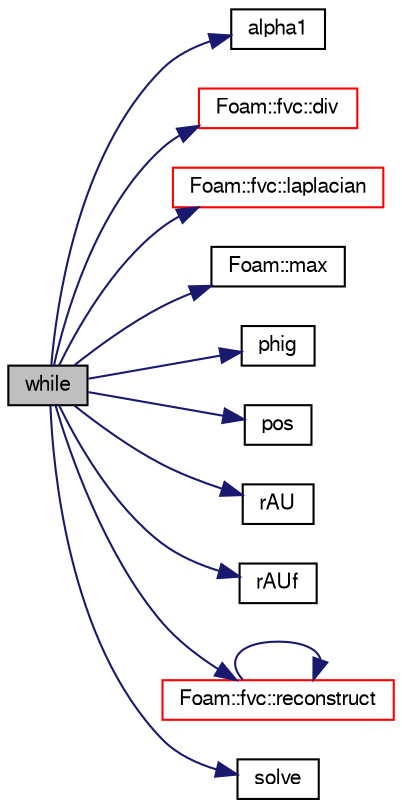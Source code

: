 digraph "while"
{
  bgcolor="transparent";
  edge [fontname="FreeSans",fontsize="10",labelfontname="FreeSans",labelfontsize="10"];
  node [fontname="FreeSans",fontsize="10",shape=record];
  rankdir="LR";
  Node317 [label="while",height=0.2,width=0.4,color="black", fillcolor="grey75", style="filled", fontcolor="black"];
  Node317 -> Node318 [color="midnightblue",fontsize="10",style="solid",fontname="FreeSans"];
  Node318 [label="alpha1",height=0.2,width=0.4,color="black",URL="$a39119.html#aced3d8b3bb357ea9c4de0585cdc824ce"];
  Node317 -> Node319 [color="midnightblue",fontsize="10",style="solid",fontname="FreeSans"];
  Node319 [label="Foam::fvc::div",height=0.2,width=0.4,color="red",URL="$a21134.html#a585533948ad80abfe589d920c641f251"];
  Node317 -> Node621 [color="midnightblue",fontsize="10",style="solid",fontname="FreeSans"];
  Node621 [label="Foam::fvc::laplacian",height=0.2,width=0.4,color="red",URL="$a21134.html#ac75bff389d0405149b204b0d7ac214cd"];
  Node317 -> Node531 [color="midnightblue",fontsize="10",style="solid",fontname="FreeSans"];
  Node531 [label="Foam::max",height=0.2,width=0.4,color="black",URL="$a21124.html#ac993e906cf2774ae77e666bc24e81733"];
  Node317 -> Node623 [color="midnightblue",fontsize="10",style="solid",fontname="FreeSans"];
  Node623 [label="phig",height=0.2,width=0.4,color="black",URL="$a38030.html#ab48f5bc6b975de805db0b3f1abbed5c6"];
  Node317 -> Node624 [color="midnightblue",fontsize="10",style="solid",fontname="FreeSans"];
  Node624 [label="pos",height=0.2,width=0.4,color="black",URL="$a12539.html#a44b9821c8742536715efac47391df780"];
  Node317 -> Node625 [color="midnightblue",fontsize="10",style="solid",fontname="FreeSans"];
  Node625 [label="rAU",height=0.2,width=0.4,color="black",URL="$a38027.html#a4ae3ff6f0732a8a206a641d7ff2d9f7d"];
  Node317 -> Node626 [color="midnightblue",fontsize="10",style="solid",fontname="FreeSans"];
  Node626 [label="rAUf",height=0.2,width=0.4,color="black",URL="$a38072.html#ae693ae4c2085edc7ebb2aac47e046b2d"];
  Node317 -> Node627 [color="midnightblue",fontsize="10",style="solid",fontname="FreeSans"];
  Node627 [label="Foam::fvc::reconstruct",height=0.2,width=0.4,color="red",URL="$a21134.html#ad8a6471328adb4cddcc0d4cedfa39ca2"];
  Node627 -> Node627 [color="midnightblue",fontsize="10",style="solid",fontname="FreeSans"];
  Node317 -> Node631 [color="midnightblue",fontsize="10",style="solid",fontname="FreeSans"];
  Node631 [label="solve",height=0.2,width=0.4,color="black",URL="$a38117.html#a63a249aff939702e1f4e9e11464c663c"];
}
